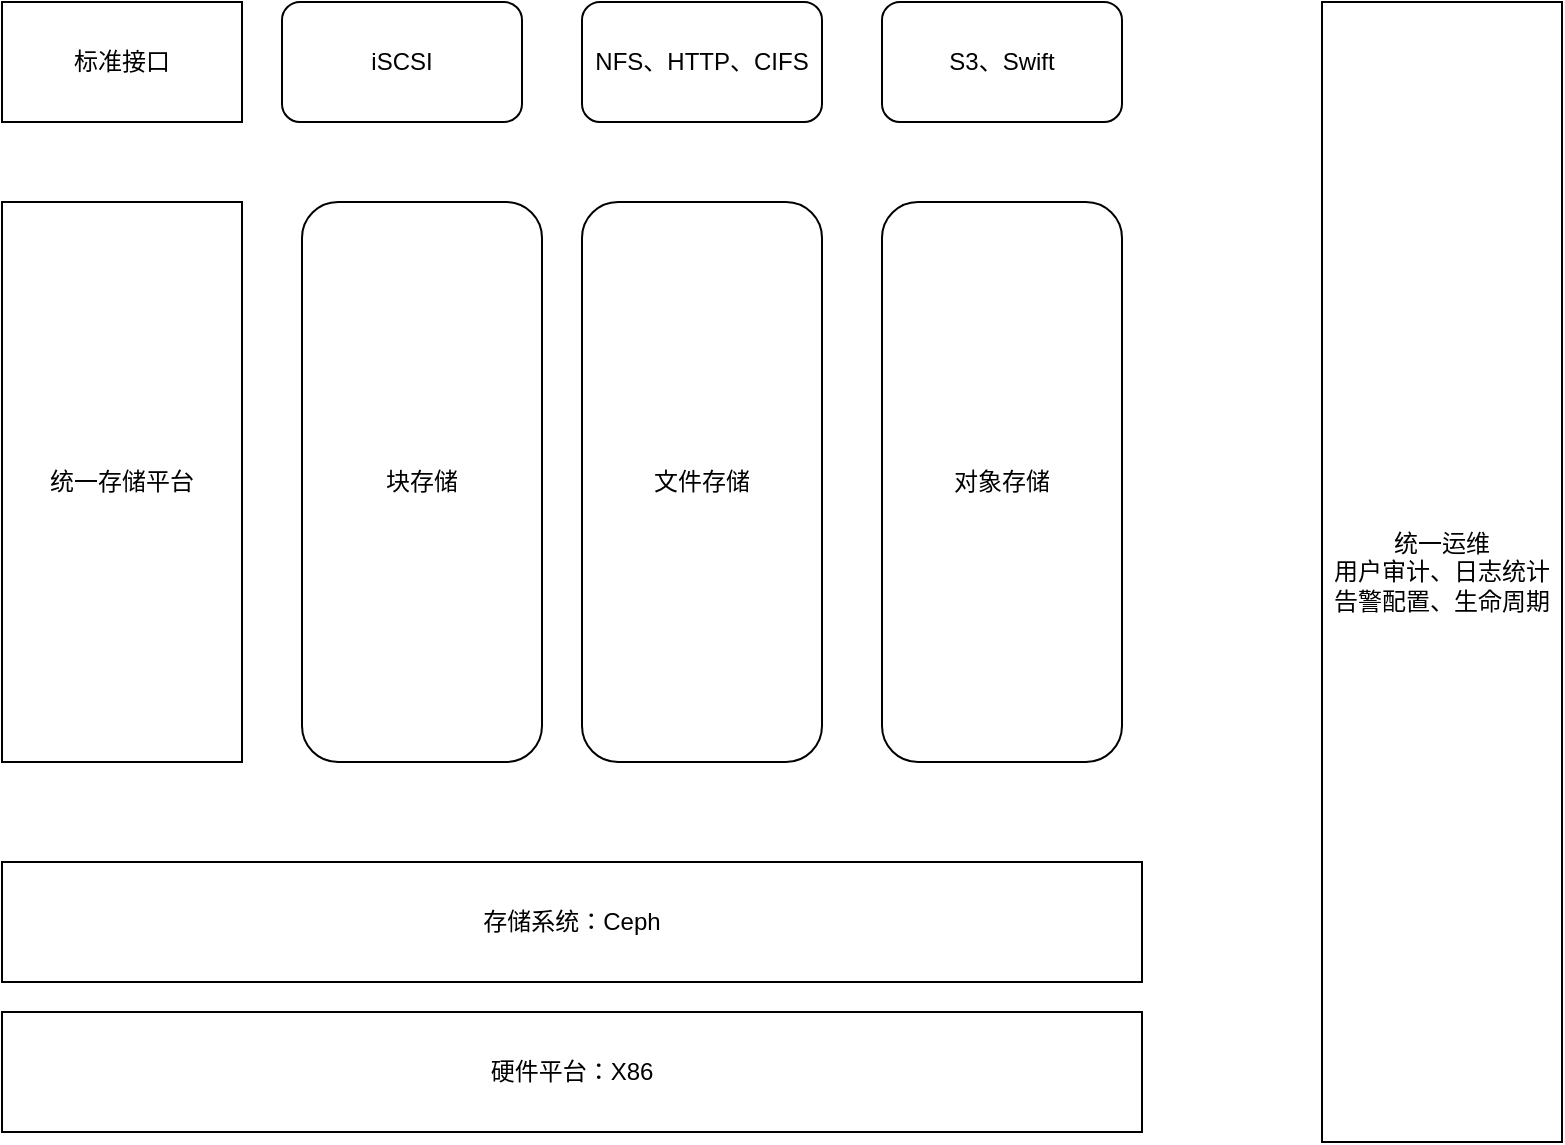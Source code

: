 <mxfile version="16.5.6" type="github" pages="5"><diagram id="DisgHgnTBWvI4tb6nbdG" name="Page-1"><mxGraphModel dx="1422" dy="794" grid="1" gridSize="10" guides="1" tooltips="1" connect="1" arrows="1" fold="1" page="1" pageScale="1" pageWidth="827" pageHeight="1169" math="0" shadow="0"><root><mxCell id="0"/><mxCell id="1" parent="0"/><mxCell id="bbVisutO5r1OaxNJoqTJ-1" value="标准接口" style="rounded=0;whiteSpace=wrap;html=1;" parent="1" vertex="1"><mxGeometry x="20" y="50" width="120" height="60" as="geometry"/></mxCell><mxCell id="bbVisutO5r1OaxNJoqTJ-2" value="iSCSI" style="rounded=1;whiteSpace=wrap;html=1;" parent="1" vertex="1"><mxGeometry x="160" y="50" width="120" height="60" as="geometry"/></mxCell><mxCell id="bbVisutO5r1OaxNJoqTJ-3" value="NFS、HTTP、CIFS" style="rounded=1;whiteSpace=wrap;html=1;" parent="1" vertex="1"><mxGeometry x="310" y="50" width="120" height="60" as="geometry"/></mxCell><mxCell id="bbVisutO5r1OaxNJoqTJ-4" value="S3、Swift" style="rounded=1;whiteSpace=wrap;html=1;" parent="1" vertex="1"><mxGeometry x="460" y="50" width="120" height="60" as="geometry"/></mxCell><mxCell id="bbVisutO5r1OaxNJoqTJ-5" value="统一存储平台" style="rounded=0;whiteSpace=wrap;html=1;" parent="1" vertex="1"><mxGeometry x="20" y="150" width="120" height="280" as="geometry"/></mxCell><mxCell id="bbVisutO5r1OaxNJoqTJ-6" value="块存储" style="rounded=1;whiteSpace=wrap;html=1;" parent="1" vertex="1"><mxGeometry x="170" y="150" width="120" height="280" as="geometry"/></mxCell><mxCell id="bbVisutO5r1OaxNJoqTJ-7" value="文件存储" style="rounded=1;whiteSpace=wrap;html=1;" parent="1" vertex="1"><mxGeometry x="310" y="150" width="120" height="280" as="geometry"/></mxCell><mxCell id="bbVisutO5r1OaxNJoqTJ-8" value="对象存储" style="rounded=1;whiteSpace=wrap;html=1;" parent="1" vertex="1"><mxGeometry x="460" y="150" width="120" height="280" as="geometry"/></mxCell><mxCell id="bbVisutO5r1OaxNJoqTJ-9" value="存储系统：Ceph" style="rounded=0;whiteSpace=wrap;html=1;align=center;" parent="1" vertex="1"><mxGeometry x="20" y="480" width="570" height="60" as="geometry"/></mxCell><mxCell id="bbVisutO5r1OaxNJoqTJ-10" value="硬件平台：X86" style="rounded=0;whiteSpace=wrap;html=1;align=center;" parent="1" vertex="1"><mxGeometry x="20" y="555" width="570" height="60" as="geometry"/></mxCell><mxCell id="bbVisutO5r1OaxNJoqTJ-12" value="统一运维&lt;br&gt;用户审计、日志统计&lt;br&gt;告警配置、生命周期" style="rounded=0;whiteSpace=wrap;html=1;" parent="1" vertex="1"><mxGeometry x="680" y="50" width="120" height="570" as="geometry"/></mxCell></root></mxGraphModel></diagram><diagram id="0kx0kDc8QyCxWZpFH5Nv" name="Page-2"><mxGraphModel dx="1422" dy="794" grid="1" gridSize="10" guides="1" tooltips="1" connect="1" arrows="1" fold="1" page="1" pageScale="1" pageWidth="827" pageHeight="1169" math="0" shadow="0"><root><mxCell id="9PnHHdZ9MIz2DB1V8ErP-0"/><mxCell id="9PnHHdZ9MIz2DB1V8ErP-1" parent="9PnHHdZ9MIz2DB1V8ErP-0"/><mxCell id="9PnHHdZ9MIz2DB1V8ErP-4" value="" style="edgeStyle=orthogonalEdgeStyle;rounded=0;orthogonalLoop=1;jettySize=auto;html=1;" edge="1" parent="9PnHHdZ9MIz2DB1V8ErP-1" source="9PnHHdZ9MIz2DB1V8ErP-2" target="9PnHHdZ9MIz2DB1V8ErP-3"><mxGeometry relative="1" as="geometry"/></mxCell><mxCell id="9PnHHdZ9MIz2DB1V8ErP-2" value="登录" style="rounded=1;whiteSpace=wrap;html=1;" vertex="1" parent="9PnHHdZ9MIz2DB1V8ErP-1"><mxGeometry x="54" y="81" width="120" height="60" as="geometry"/></mxCell><mxCell id="9PnHHdZ9MIz2DB1V8ErP-6" value="" style="edgeStyle=orthogonalEdgeStyle;rounded=0;orthogonalLoop=1;jettySize=auto;html=1;" edge="1" parent="9PnHHdZ9MIz2DB1V8ErP-1" source="9PnHHdZ9MIz2DB1V8ErP-3" target="9PnHHdZ9MIz2DB1V8ErP-5"><mxGeometry relative="1" as="geometry"/></mxCell><mxCell id="9PnHHdZ9MIz2DB1V8ErP-8" value="" style="edgeStyle=orthogonalEdgeStyle;rounded=0;orthogonalLoop=1;jettySize=auto;html=1;" edge="1" parent="9PnHHdZ9MIz2DB1V8ErP-1" source="9PnHHdZ9MIz2DB1V8ErP-3" target="9PnHHdZ9MIz2DB1V8ErP-7"><mxGeometry relative="1" as="geometry"/></mxCell><mxCell id="9PnHHdZ9MIz2DB1V8ErP-3" value="磁盘分区" style="whiteSpace=wrap;html=1;rounded=1;" vertex="1" parent="9PnHHdZ9MIz2DB1V8ErP-1"><mxGeometry x="254" y="81" width="120" height="60" as="geometry"/></mxCell><mxCell id="9PnHHdZ9MIz2DB1V8ErP-10" value="" style="edgeStyle=orthogonalEdgeStyle;rounded=0;orthogonalLoop=1;jettySize=auto;html=1;" edge="1" parent="9PnHHdZ9MIz2DB1V8ErP-1" source="9PnHHdZ9MIz2DB1V8ErP-5" target="9PnHHdZ9MIz2DB1V8ErP-9"><mxGeometry relative="1" as="geometry"/></mxCell><mxCell id="9PnHHdZ9MIz2DB1V8ErP-12" value="" style="edgeStyle=orthogonalEdgeStyle;rounded=0;orthogonalLoop=1;jettySize=auto;html=1;" edge="1" parent="9PnHHdZ9MIz2DB1V8ErP-1" source="9PnHHdZ9MIz2DB1V8ErP-5" target="9PnHHdZ9MIz2DB1V8ErP-11"><mxGeometry relative="1" as="geometry"/></mxCell><mxCell id="9PnHHdZ9MIz2DB1V8ErP-5" value="初始化页面" style="whiteSpace=wrap;html=1;rounded=1;" vertex="1" parent="9PnHHdZ9MIz2DB1V8ErP-1"><mxGeometry x="454" y="81" width="120" height="60" as="geometry"/></mxCell><mxCell id="9PnHHdZ9MIz2DB1V8ErP-7" value="配置OSD" style="whiteSpace=wrap;html=1;rounded=1;" vertex="1" parent="9PnHHdZ9MIz2DB1V8ErP-1"><mxGeometry x="254" y="221" width="120" height="60" as="geometry"/></mxCell><mxCell id="9PnHHdZ9MIz2DB1V8ErP-9" value="添加MON\MDS\OSD\MGR" style="whiteSpace=wrap;html=1;rounded=1;" vertex="1" parent="9PnHHdZ9MIz2DB1V8ErP-1"><mxGeometry x="454" y="221" width="120" height="60" as="geometry"/></mxCell><mxCell id="9PnHHdZ9MIz2DB1V8ErP-14" value="" style="edgeStyle=orthogonalEdgeStyle;rounded=0;orthogonalLoop=1;jettySize=auto;html=1;" edge="1" parent="9PnHHdZ9MIz2DB1V8ErP-1" source="9PnHHdZ9MIz2DB1V8ErP-11" target="9PnHHdZ9MIz2DB1V8ErP-13"><mxGeometry relative="1" as="geometry"/></mxCell><mxCell id="9PnHHdZ9MIz2DB1V8ErP-11" value="点击初始化" style="whiteSpace=wrap;html=1;rounded=1;" vertex="1" parent="9PnHHdZ9MIz2DB1V8ErP-1"><mxGeometry x="654" y="81" width="120" height="60" as="geometry"/></mxCell><mxCell id="9PnHHdZ9MIz2DB1V8ErP-16" value="" style="edgeStyle=orthogonalEdgeStyle;rounded=0;orthogonalLoop=1;jettySize=auto;html=1;" edge="1" parent="9PnHHdZ9MIz2DB1V8ErP-1" source="9PnHHdZ9MIz2DB1V8ErP-13" target="9PnHHdZ9MIz2DB1V8ErP-15"><mxGeometry relative="1" as="geometry"/></mxCell><mxCell id="9PnHHdZ9MIz2DB1V8ErP-13" value="创建存储池" style="whiteSpace=wrap;html=1;rounded=1;" vertex="1" parent="9PnHHdZ9MIz2DB1V8ErP-1"><mxGeometry x="654" y="221" width="120" height="60" as="geometry"/></mxCell><mxCell id="9PnHHdZ9MIz2DB1V8ErP-15" value="创建文件系统" style="whiteSpace=wrap;html=1;rounded=1;" vertex="1" parent="9PnHHdZ9MIz2DB1V8ErP-1"><mxGeometry x="854" y="221" width="120" height="60" as="geometry"/></mxCell></root></mxGraphModel></diagram><diagram id="7SjDO6L5NZLOvlCedn0E" name="Page-3"><mxGraphModel dx="1422" dy="794" grid="1" gridSize="10" guides="1" tooltips="1" connect="1" arrows="1" fold="1" page="1" pageScale="1" pageWidth="827" pageHeight="1169" math="0" shadow="0"><root><mxCell id="Cs4hkeBogwWDO7m6fQ1e-0"/><mxCell id="Cs4hkeBogwWDO7m6fQ1e-1" parent="Cs4hkeBogwWDO7m6fQ1e-0"/><mxCell id="Cs4hkeBogwWDO7m6fQ1e-2" value="用户管理" style="rounded=0;whiteSpace=wrap;html=1;" vertex="1" parent="Cs4hkeBogwWDO7m6fQ1e-1"><mxGeometry x="280" y="100" width="120" height="60" as="geometry"/></mxCell><mxCell id="Cs4hkeBogwWDO7m6fQ1e-4" value="用户功能模块" style="rounded=0;whiteSpace=wrap;html=1;" vertex="1" parent="Cs4hkeBogwWDO7m6fQ1e-1"><mxGeometry x="100" y="210" width="120" height="60" as="geometry"/></mxCell><mxCell id="Cs4hkeBogwWDO7m6fQ1e-5" value="" style="shape=curlyBracket;whiteSpace=wrap;html=1;rounded=1;direction=south;" vertex="1" parent="Cs4hkeBogwWDO7m6fQ1e-1"><mxGeometry x="160" y="170" width="370" height="20" as="geometry"/></mxCell><mxCell id="Cs4hkeBogwWDO7m6fQ1e-6" value="" style="shape=curlyBracket;whiteSpace=wrap;html=1;rounded=1;direction=south;" vertex="1" parent="Cs4hkeBogwWDO7m6fQ1e-1"><mxGeometry x="20" y="290" width="260" height="20" as="geometry"/></mxCell><mxCell id="Cs4hkeBogwWDO7m6fQ1e-7" value="用户注册" style="rounded=1;whiteSpace=wrap;html=1;verticalAlign=middle;horizontal=0;" vertex="1" parent="Cs4hkeBogwWDO7m6fQ1e-1"><mxGeometry y="320" width="60" height="120" as="geometry"/></mxCell><mxCell id="Cs4hkeBogwWDO7m6fQ1e-8" value="用户登录" style="rounded=1;whiteSpace=wrap;html=1;verticalAlign=middle;horizontal=0;" vertex="1" parent="Cs4hkeBogwWDO7m6fQ1e-1"><mxGeometry x="60" y="320" width="60" height="120" as="geometry"/></mxCell><mxCell id="Cs4hkeBogwWDO7m6fQ1e-9" value="用户信息查看" style="rounded=1;whiteSpace=wrap;html=1;verticalAlign=middle;horizontal=0;" vertex="1" parent="Cs4hkeBogwWDO7m6fQ1e-1"><mxGeometry x="120" y="320" width="60" height="120" as="geometry"/></mxCell><mxCell id="Cs4hkeBogwWDO7m6fQ1e-10" value="用户信息修改" style="rounded=1;whiteSpace=wrap;html=1;verticalAlign=middle;horizontal=0;" vertex="1" parent="Cs4hkeBogwWDO7m6fQ1e-1"><mxGeometry x="180" y="320" width="60" height="120" as="geometry"/></mxCell><mxCell id="Cs4hkeBogwWDO7m6fQ1e-11" value="用户登出" style="rounded=1;whiteSpace=wrap;html=1;verticalAlign=middle;horizontal=0;" vertex="1" parent="Cs4hkeBogwWDO7m6fQ1e-1"><mxGeometry x="240" y="320" width="60" height="120" as="geometry"/></mxCell><mxCell id="Cs4hkeBogwWDO7m6fQ1e-12" value="" style="shape=curlyBracket;whiteSpace=wrap;html=1;rounded=1;direction=south;" vertex="1" parent="Cs4hkeBogwWDO7m6fQ1e-1"><mxGeometry x="370" y="290" width="260" height="20" as="geometry"/></mxCell><mxCell id="Cs4hkeBogwWDO7m6fQ1e-13" value="用户权限模块" style="rounded=0;whiteSpace=wrap;html=1;" vertex="1" parent="Cs4hkeBogwWDO7m6fQ1e-1"><mxGeometry x="430" y="220" width="120" height="60" as="geometry"/></mxCell><mxCell id="Cs4hkeBogwWDO7m6fQ1e-14" value="管理员" style="rounded=1;whiteSpace=wrap;html=1;verticalAlign=middle;horizontal=0;" vertex="1" parent="Cs4hkeBogwWDO7m6fQ1e-1"><mxGeometry x="354" y="320" width="60" height="120" as="geometry"/></mxCell><mxCell id="Cs4hkeBogwWDO7m6fQ1e-15" value="操作员" style="rounded=1;whiteSpace=wrap;html=1;verticalAlign=middle;horizontal=0;" vertex="1" parent="Cs4hkeBogwWDO7m6fQ1e-1"><mxGeometry x="470" y="320" width="60" height="120" as="geometry"/></mxCell><mxCell id="Cs4hkeBogwWDO7m6fQ1e-16" value="审计员" style="rounded=1;whiteSpace=wrap;html=1;verticalAlign=middle;horizontal=0;" vertex="1" parent="Cs4hkeBogwWDO7m6fQ1e-1"><mxGeometry x="590" y="320" width="60" height="120" as="geometry"/></mxCell></root></mxGraphModel></diagram><diagram id="ta2DYzkHTI2tgBeeagqW" name="Page-4"><mxGraphModel dx="1422" dy="794" grid="1" gridSize="10" guides="1" tooltips="1" connect="1" arrows="1" fold="1" page="1" pageScale="1" pageWidth="827" pageHeight="1169" math="0" shadow="0"><root><mxCell id="3wcEh--8RQeRaHxhQ4gG-0"/><mxCell id="3wcEh--8RQeRaHxhQ4gG-1" parent="3wcEh--8RQeRaHxhQ4gG-0"/><mxCell id="3wcEh--8RQeRaHxhQ4gG-4" value="" style="edgeStyle=orthogonalEdgeStyle;rounded=0;orthogonalLoop=1;jettySize=auto;html=1;" edge="1" parent="3wcEh--8RQeRaHxhQ4gG-1" source="3wcEh--8RQeRaHxhQ4gG-2" target="3wcEh--8RQeRaHxhQ4gG-3"><mxGeometry relative="1" as="geometry"/></mxCell><mxCell id="3wcEh--8RQeRaHxhQ4gG-2" value="用户注册" style="rounded=0;whiteSpace=wrap;html=1;" vertex="1" parent="3wcEh--8RQeRaHxhQ4gG-1"><mxGeometry x="320" y="20" width="120" height="60" as="geometry"/></mxCell><mxCell id="3wcEh--8RQeRaHxhQ4gG-6" value="" style="edgeStyle=orthogonalEdgeStyle;rounded=0;orthogonalLoop=1;jettySize=auto;html=1;" edge="1" parent="3wcEh--8RQeRaHxhQ4gG-1" source="3wcEh--8RQeRaHxhQ4gG-3" target="3wcEh--8RQeRaHxhQ4gG-5"><mxGeometry relative="1" as="geometry"/></mxCell><mxCell id="3wcEh--8RQeRaHxhQ4gG-8" value="" style="edgeStyle=orthogonalEdgeStyle;rounded=0;orthogonalLoop=1;jettySize=auto;html=1;" edge="1" parent="3wcEh--8RQeRaHxhQ4gG-1" source="3wcEh--8RQeRaHxhQ4gG-3" target="3wcEh--8RQeRaHxhQ4gG-7"><mxGeometry relative="1" as="geometry"/></mxCell><mxCell id="3wcEh--8RQeRaHxhQ4gG-3" value="是否成功" style="rhombus;whiteSpace=wrap;html=1;rounded=0;" vertex="1" parent="3wcEh--8RQeRaHxhQ4gG-1"><mxGeometry x="340" y="110" width="80" height="80" as="geometry"/></mxCell><mxCell id="3wcEh--8RQeRaHxhQ4gG-10" value="" style="edgeStyle=orthogonalEdgeStyle;rounded=0;orthogonalLoop=1;jettySize=auto;html=1;" edge="1" parent="3wcEh--8RQeRaHxhQ4gG-1" source="3wcEh--8RQeRaHxhQ4gG-5" target="3wcEh--8RQeRaHxhQ4gG-9"><mxGeometry relative="1" as="geometry"/></mxCell><mxCell id="3wcEh--8RQeRaHxhQ4gG-5" value="注册成功" style="whiteSpace=wrap;html=1;rounded=0;" vertex="1" parent="3wcEh--8RQeRaHxhQ4gG-1"><mxGeometry x="320" y="240" width="120" height="60" as="geometry"/></mxCell><mxCell id="3wcEh--8RQeRaHxhQ4gG-7" value="注册失败" style="whiteSpace=wrap;html=1;rounded=0;" vertex="1" parent="3wcEh--8RQeRaHxhQ4gG-1"><mxGeometry x="160" y="120" width="120" height="60" as="geometry"/></mxCell><mxCell id="3wcEh--8RQeRaHxhQ4gG-15" value="" style="edgeStyle=orthogonalEdgeStyle;rounded=0;orthogonalLoop=1;jettySize=auto;html=1;" edge="1" parent="3wcEh--8RQeRaHxhQ4gG-1" source="3wcEh--8RQeRaHxhQ4gG-9" target="3wcEh--8RQeRaHxhQ4gG-14"><mxGeometry relative="1" as="geometry"/></mxCell><mxCell id="3wcEh--8RQeRaHxhQ4gG-17" value="" style="edgeStyle=orthogonalEdgeStyle;rounded=0;orthogonalLoop=1;jettySize=auto;html=1;" edge="1" parent="3wcEh--8RQeRaHxhQ4gG-1" source="3wcEh--8RQeRaHxhQ4gG-9" target="3wcEh--8RQeRaHxhQ4gG-16"><mxGeometry relative="1" as="geometry"/></mxCell><mxCell id="3wcEh--8RQeRaHxhQ4gG-19" value="" style="edgeStyle=orthogonalEdgeStyle;rounded=0;orthogonalLoop=1;jettySize=auto;html=1;" edge="1" parent="3wcEh--8RQeRaHxhQ4gG-1" source="3wcEh--8RQeRaHxhQ4gG-9" target="3wcEh--8RQeRaHxhQ4gG-18"><mxGeometry relative="1" as="geometry"/></mxCell><mxCell id="3wcEh--8RQeRaHxhQ4gG-9" value="分配角色权限" style="whiteSpace=wrap;html=1;rounded=0;" vertex="1" parent="3wcEh--8RQeRaHxhQ4gG-1"><mxGeometry x="320" y="340" width="120" height="60" as="geometry"/></mxCell><mxCell id="3wcEh--8RQeRaHxhQ4gG-14" value="管理员" style="whiteSpace=wrap;html=1;rounded=0;" vertex="1" parent="3wcEh--8RQeRaHxhQ4gG-1"><mxGeometry x="150" y="340" width="120" height="60" as="geometry"/></mxCell><mxCell id="3wcEh--8RQeRaHxhQ4gG-16" value="审计员" style="whiteSpace=wrap;html=1;rounded=0;" vertex="1" parent="3wcEh--8RQeRaHxhQ4gG-1"><mxGeometry x="490" y="340" width="120" height="60" as="geometry"/></mxCell><mxCell id="3wcEh--8RQeRaHxhQ4gG-18" value="操作员" style="whiteSpace=wrap;html=1;rounded=0;" vertex="1" parent="3wcEh--8RQeRaHxhQ4gG-1"><mxGeometry x="320" y="440" width="120" height="60" as="geometry"/></mxCell></root></mxGraphModel></diagram><diagram id="bAZB_mJW-MZFW7yYqrD_" name="Page-5"><mxGraphModel dx="1422" dy="794" grid="1" gridSize="10" guides="1" tooltips="1" connect="1" arrows="1" fold="1" page="1" pageScale="1" pageWidth="827" pageHeight="1169" math="0" shadow="0"><root><mxCell id="yazK0sx3JC8ojWEewLne-0"/><mxCell id="yazK0sx3JC8ojWEewLne-1" parent="yazK0sx3JC8ojWEewLne-0"/><mxCell id="yazK0sx3JC8ojWEewLne-8" style="edgeStyle=orthogonalEdgeStyle;rounded=0;orthogonalLoop=1;jettySize=auto;html=1;" edge="1" parent="yazK0sx3JC8ojWEewLne-1" source="yazK0sx3JC8ojWEewLne-2"><mxGeometry relative="1" as="geometry"><mxPoint x="160" y="280" as="targetPoint"/></mxGeometry></mxCell><mxCell id="yazK0sx3JC8ojWEewLne-2" value="node1" style="sketch=0;outlineConnect=0;fontColor=#232F3E;gradientColor=none;strokeColor=#232F3E;fillColor=#ffffff;dashed=0;verticalLabelPosition=bottom;verticalAlign=top;align=center;html=1;fontSize=12;fontStyle=0;aspect=fixed;shape=mxgraph.aws4.resourceIcon;resIcon=mxgraph.aws4.container_1;" vertex="1" parent="yazK0sx3JC8ojWEewLne-1"><mxGeometry x="130" y="330" width="60" height="60" as="geometry"/></mxCell><mxCell id="yazK0sx3JC8ojWEewLne-9" style="edgeStyle=orthogonalEdgeStyle;rounded=0;orthogonalLoop=1;jettySize=auto;html=1;" edge="1" parent="yazK0sx3JC8ojWEewLne-1" source="yazK0sx3JC8ojWEewLne-3"><mxGeometry relative="1" as="geometry"><mxPoint x="310" y="280" as="targetPoint"/></mxGeometry></mxCell><mxCell id="yazK0sx3JC8ojWEewLne-3" value="node2" style="sketch=0;outlineConnect=0;fontColor=#232F3E;gradientColor=none;strokeColor=#232F3E;fillColor=#ffffff;dashed=0;verticalLabelPosition=bottom;verticalAlign=top;align=center;html=1;fontSize=12;fontStyle=0;aspect=fixed;shape=mxgraph.aws4.resourceIcon;resIcon=mxgraph.aws4.container_1;" vertex="1" parent="yazK0sx3JC8ojWEewLne-1"><mxGeometry x="280" y="330" width="60" height="60" as="geometry"/></mxCell><mxCell id="yazK0sx3JC8ojWEewLne-10" style="edgeStyle=orthogonalEdgeStyle;rounded=0;orthogonalLoop=1;jettySize=auto;html=1;" edge="1" parent="yazK0sx3JC8ojWEewLne-1" source="yazK0sx3JC8ojWEewLne-4"><mxGeometry relative="1" as="geometry"><mxPoint x="450" y="280" as="targetPoint"/></mxGeometry></mxCell><mxCell id="yazK0sx3JC8ojWEewLne-4" value="node3" style="sketch=0;outlineConnect=0;fontColor=#232F3E;gradientColor=none;strokeColor=#232F3E;fillColor=#ffffff;dashed=0;verticalLabelPosition=bottom;verticalAlign=top;align=center;html=1;fontSize=12;fontStyle=0;aspect=fixed;shape=mxgraph.aws4.resourceIcon;resIcon=mxgraph.aws4.container_1;" vertex="1" parent="yazK0sx3JC8ojWEewLne-1"><mxGeometry x="420" y="330" width="60" height="60" as="geometry"/></mxCell><mxCell id="yazK0sx3JC8ojWEewLne-7" style="edgeStyle=orthogonalEdgeStyle;rounded=0;orthogonalLoop=1;jettySize=auto;html=1;" edge="1" parent="yazK0sx3JC8ojWEewLne-1"><mxGeometry relative="1" as="geometry"><mxPoint x="310" y="280" as="targetPoint"/><mxPoint x="310" y="230" as="sourcePoint"/></mxGeometry></mxCell><mxCell id="yazK0sx3JC8ojWEewLne-6" value="" style="shape=link;html=1;rounded=0;" edge="1" parent="yazK0sx3JC8ojWEewLne-1"><mxGeometry width="100" relative="1" as="geometry"><mxPoint x="90" y="280" as="sourcePoint"/><mxPoint x="510" y="280" as="targetPoint"/></mxGeometry></mxCell><mxCell id="yazK0sx3JC8ojWEewLne-11" value="" style="sketch=0;aspect=fixed;pointerEvents=1;shadow=0;dashed=0;html=1;strokeColor=none;labelPosition=center;verticalLabelPosition=bottom;verticalAlign=top;align=center;fillColor=#00188D;shape=mxgraph.azure.computer" vertex="1" parent="yazK0sx3JC8ojWEewLne-1"><mxGeometry x="285" y="160" width="50" height="45" as="geometry"/></mxCell><mxCell id="yazK0sx3JC8ojWEewLne-13" style="edgeStyle=orthogonalEdgeStyle;rounded=0;orthogonalLoop=1;jettySize=auto;html=1;" edge="1" parent="yazK0sx3JC8ojWEewLne-1" source="yazK0sx3JC8ojWEewLne-12"><mxGeometry relative="1" as="geometry"><mxPoint x="141.2" y="270" as="targetPoint"/></mxGeometry></mxCell><mxCell id="yazK0sx3JC8ojWEewLne-12" value="" style="points=[];aspect=fixed;html=1;align=center;shadow=0;dashed=0;image;image=img/lib/allied_telesis/computer_and_terminals/Personal_Computer_with_Server.svg;" vertex="1" parent="yazK0sx3JC8ojWEewLne-1"><mxGeometry x="110" y="143" width="62.4" height="62.4" as="geometry"/></mxCell><mxCell id="yazK0sx3JC8ojWEewLne-15" style="edgeStyle=orthogonalEdgeStyle;rounded=0;orthogonalLoop=1;jettySize=auto;html=1;" edge="1" parent="yazK0sx3JC8ojWEewLne-1" source="yazK0sx3JC8ojWEewLne-14"><mxGeometry relative="1" as="geometry"><mxPoint x="465" y="280" as="targetPoint"/></mxGeometry></mxCell><mxCell id="yazK0sx3JC8ojWEewLne-14" value="" style="verticalLabelPosition=bottom;html=1;verticalAlign=top;align=center;strokeColor=none;fillColor=#00BEF2;shape=mxgraph.azure.laptop;pointerEvents=1;" vertex="1" parent="yazK0sx3JC8ojWEewLne-1"><mxGeometry x="440" y="175" width="50" height="30" as="geometry"/></mxCell></root></mxGraphModel></diagram></mxfile>